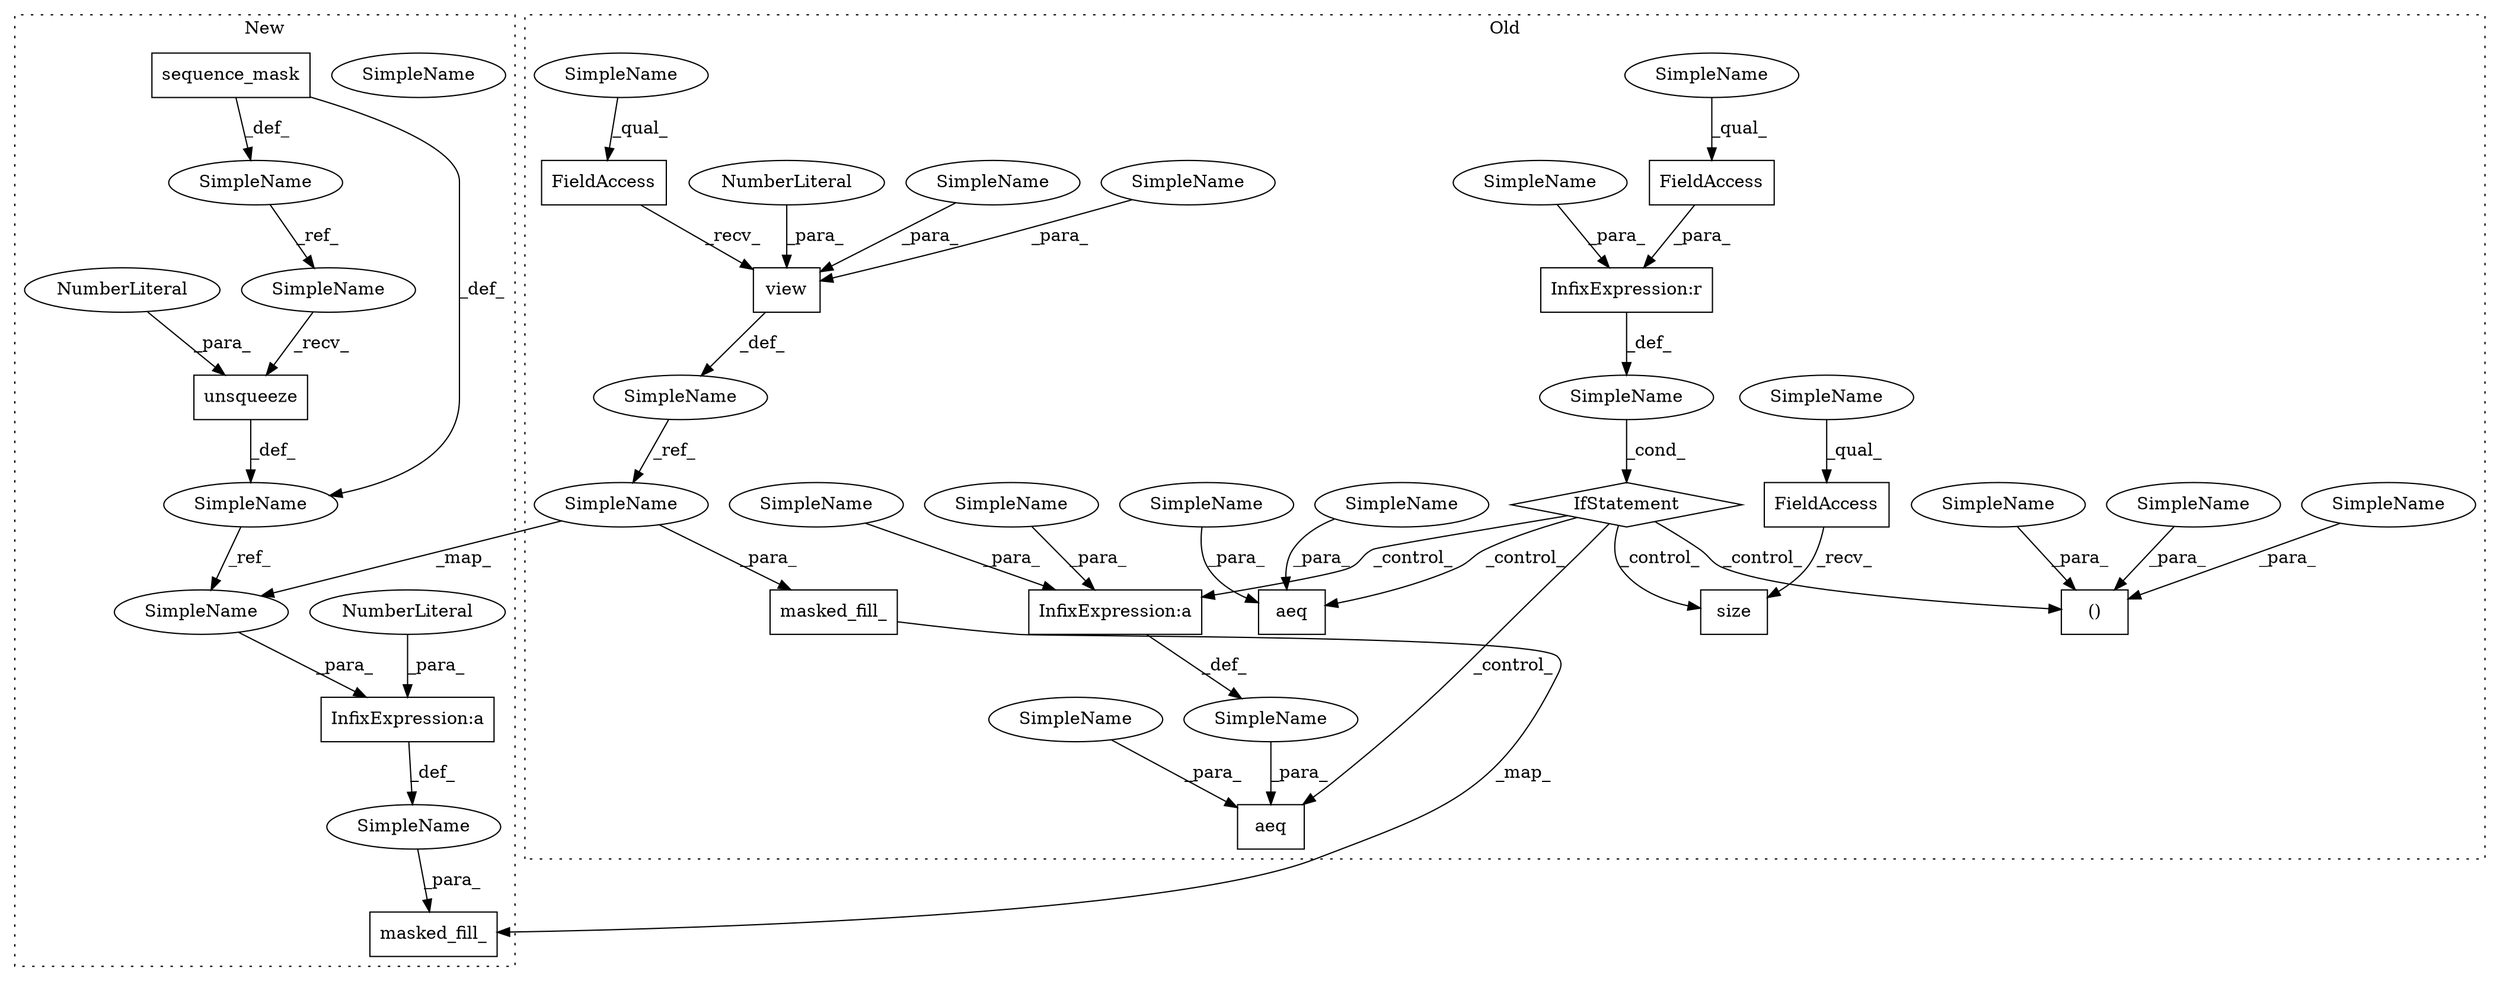 digraph G {
subgraph cluster0 {
1 [label="masked_fill_" a="32" s="3637,3669" l="13,1" shape="box"];
3 [label="SimpleName" a="42" s="3581" l="5" shape="ellipse"];
7 [label="view" a="32" s="3597,3617" l="5,1" shape="box"];
9 [label="NumberLiteral" a="34" s="3608" l="1" shape="ellipse"];
11 [label="FieldAccess" a="22" s="3587" l="9" shape="box"];
12 [label="FieldAccess" a="22" s="3253" l="9" shape="box"];
13 [label="size" a="32" s="3263" l="6" shape="box"];
14 [label="IfStatement" a="25" s="3168,3189" l="4,2" shape="diamond"];
15 [label="SimpleName" a="42" s="" l="" shape="ellipse"];
16 [label="()" a="106" s="3206" l="45" shape="box"];
18 [label="InfixExpression:r" a="27" s="3181" l="4" shape="box"];
19 [label="FieldAccess" a="22" s="3172" l="9" shape="box"];
20 [label="InfixExpression:a" a="27" s="3293" l="3" shape="box"];
21 [label="aeq" a="32" s="3277,3301" l="4,1" shape="box"];
22 [label="SimpleName" a="42" s="" l="" shape="ellipse"];
25 [label="aeq" a="32" s="3310,3330" l="4,1" shape="box"];
27 [label="SimpleName" a="42" s="3287" l="6" shape="ellipse"];
28 [label="SimpleName" a="42" s="3224" l="6" shape="ellipse"];
30 [label="SimpleName" a="42" s="3185" l="4" shape="ellipse"];
31 [label="SimpleName" a="42" s="3172" l="4" shape="ellipse"];
32 [label="SimpleName" a="42" s="3587" l="4" shape="ellipse"];
33 [label="SimpleName" a="42" s="3253" l="4" shape="ellipse"];
34 [label="SimpleName" a="42" s="3602" l="5" shape="ellipse"];
35 [label="SimpleName" a="42" s="3281" l="5" shape="ellipse"];
36 [label="SimpleName" a="42" s="3243" l="8" shape="ellipse"];
37 [label="SimpleName" a="42" s="3322" l="8" shape="ellipse"];
38 [label="SimpleName" a="42" s="3314" l="7" shape="ellipse"];
39 [label="SimpleName" a="42" s="3610" l="7" shape="ellipse"];
41 [label="SimpleName" a="42" s="3206" l="5" shape="ellipse"];
42 [label="SimpleName" a="42" s="3296" l="5" shape="ellipse"];
43 [label="SimpleName" a="42" s="3650" l="5" shape="ellipse"];
label = "Old";
style="dotted";
}
subgraph cluster1 {
2 [label="masked_fill_" a="32" s="3427,3462" l="13,1" shape="box"];
4 [label="SimpleName" a="42" s="" l="" shape="ellipse"];
5 [label="unsqueeze" a="32" s="3396,3407" l="10,1" shape="box"];
6 [label="InfixExpression:a" a="27" s="3441" l="3" shape="box"];
8 [label="NumberLiteral" a="34" s="3406" l="1" shape="ellipse"];
10 [label="NumberLiteral" a="34" s="3440" l="1" shape="ellipse"];
17 [label="SimpleName" a="42" s="2618" l="4" shape="ellipse"];
23 [label="SimpleName" a="42" s="3343" l="4" shape="ellipse"];
24 [label="SimpleName" a="42" s="3386" l="4" shape="ellipse"];
26 [label="sequence_mask" a="32" s="3348,3377" l="14,1" shape="box"];
29 [label="SimpleName" a="42" s="3444" l="4" shape="ellipse"];
40 [label="SimpleName" a="42" s="3391" l="4" shape="ellipse"];
label = "New";
style="dotted";
}
1 -> 2 [label="_map_"];
3 -> 43 [label="_ref_"];
4 -> 2 [label="_para_"];
5 -> 24 [label="_def_"];
6 -> 4 [label="_def_"];
7 -> 3 [label="_def_"];
8 -> 5 [label="_para_"];
9 -> 7 [label="_para_"];
10 -> 6 [label="_para_"];
11 -> 7 [label="_recv_"];
12 -> 13 [label="_recv_"];
14 -> 21 [label="_control_"];
14 -> 16 [label="_control_"];
14 -> 20 [label="_control_"];
14 -> 13 [label="_control_"];
14 -> 25 [label="_control_"];
15 -> 14 [label="_cond_"];
18 -> 15 [label="_def_"];
19 -> 18 [label="_para_"];
20 -> 22 [label="_def_"];
22 -> 21 [label="_para_"];
23 -> 40 [label="_ref_"];
24 -> 29 [label="_ref_"];
26 -> 24 [label="_def_"];
26 -> 23 [label="_def_"];
27 -> 20 [label="_para_"];
28 -> 16 [label="_para_"];
29 -> 6 [label="_para_"];
30 -> 18 [label="_para_"];
31 -> 19 [label="_qual_"];
32 -> 11 [label="_qual_"];
33 -> 12 [label="_qual_"];
34 -> 7 [label="_para_"];
35 -> 21 [label="_para_"];
36 -> 16 [label="_para_"];
37 -> 25 [label="_para_"];
38 -> 25 [label="_para_"];
39 -> 7 [label="_para_"];
40 -> 5 [label="_recv_"];
41 -> 16 [label="_para_"];
42 -> 20 [label="_para_"];
43 -> 1 [label="_para_"];
43 -> 29 [label="_map_"];
}